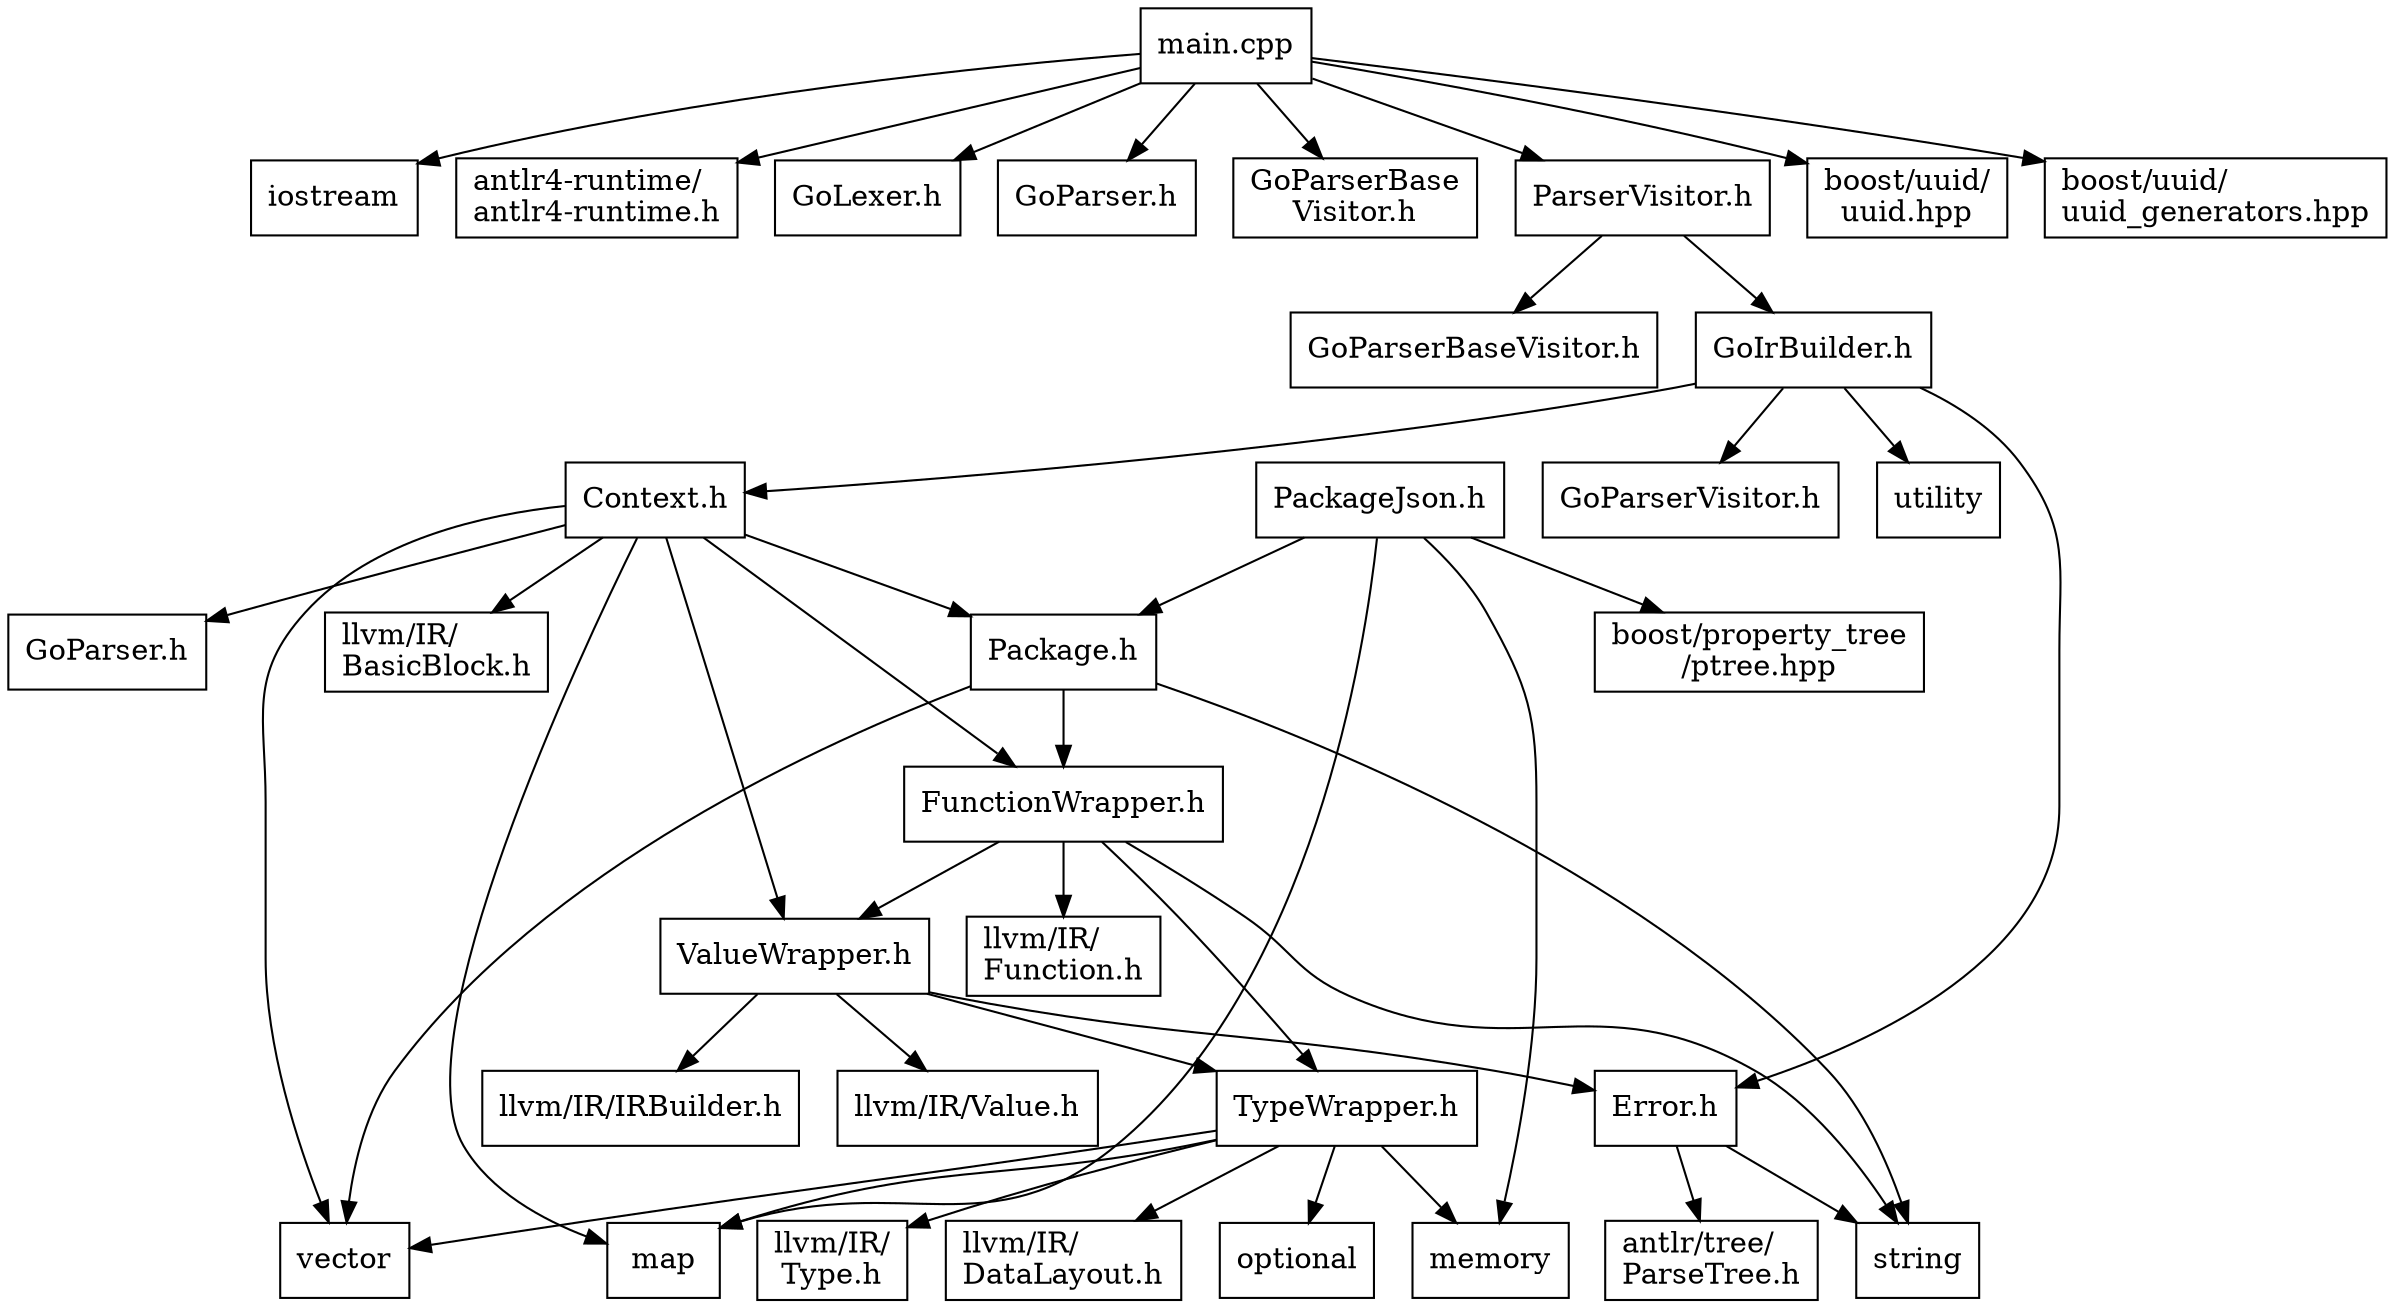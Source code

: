 digraph "main.cpp" {
    node [shape=rect];
    Node1 [label="main.cpp"];
    Node2 [label="iostream"];
    Node3 [label="antlr4-runtime/\lantlr4-runtime.h"];
    Node4 [label="GoLexer.h"];
    Node5 [label="GoParser.h"];
    Node6 [label="GoParserBase\lVisitor.h"];
    Node7 [label="ParserVisitor.h"];
    Node8 [label="GoParserBaseVisitor.h"];
    Node9 [label="GoIrBuilder.h"];
    Node10 [label="utility"];
    Node11 [label="Context.h"];
    Node12 [label="vector"];
    Node13 [label="llvm/IR/\lBasicBlock.h"];
    Node14 [label="map"];
    Node15 [label="ValueWrapper.h"];
    Node16 [label="llvm/IR/Value.h"];
    Node17 [label="llvm/IR/IRBuilder.h"];
    Node18 [label="TypeWrapper.h"];
    Node19 [label="memory"];
    Node20 [label="optional"];
    Node21 [label="llvm/IR/\lType.h"];
    Node22 [label="llvm/IR/\lDataLayout.h"];
    Node23 [label="Error.h"];
    Node24 [label="string"];
    Node25 [label="antlr/tree/\lParseTree.h"];
    Node26 [label="FunctionWrapper.h"];
    Node27 [label="llvm/IR/\lFunction.h"];
    Node28 [label="GoParser.h"];
    Node29 [label="Package.h"];
    Node30 [label="GoParserVisitor.h"];
    Node31 [label="PackageJson.h"];
    Node32 [label="boost/property_tree\l/ptree.hpp"];
    Node33 [label="boost/uuid/\luuid.hpp"];
    Node34 [label="boost/uuid/\luuid_generators.hpp"];

    Node1 -> Node2;
    Node1 -> Node3;
    Node1 -> Node4;
    Node1 -> Node5;
    Node1 -> Node6;
    Node1 -> Node7;
    Node7 -> Node8;
    Node7 -> Node9;
    Node9 -> Node10;
    Node9 -> Node11;
    Node11 -> Node12;
    Node11 -> Node13;
    Node11 -> Node14;
    Node11 -> Node15;
    Node15 -> Node16;
    Node15 -> Node17;
    Node15 -> Node18;
    Node18 -> Node19;
    Node18 -> Node12;
    Node18 -> Node20;
    Node18 -> Node21;
    Node18 -> Node22;
    Node18 -> Node14;
    Node15 -> Node23;
    Node23 -> Node24;
    Node23 -> Node25;
    Node11 -> Node26;
    Node26 -> Node24;
    Node26 -> Node27;
    Node26 -> Node18;
    Node26 -> Node15;
    Node11 -> Node28;
    Node11 -> Node29;
    Node29 -> Node24;
    Node29 -> Node12;
    Node29 -> Node26;
    Node9 -> Node23;
    Node9 -> Node30;
    Node31 -> Node19;
    Node31 -> Node14;
    Node31 -> Node32;
    Node31 -> Node29;
    Node1 -> Node33;
    Node1 -> Node34;
}
